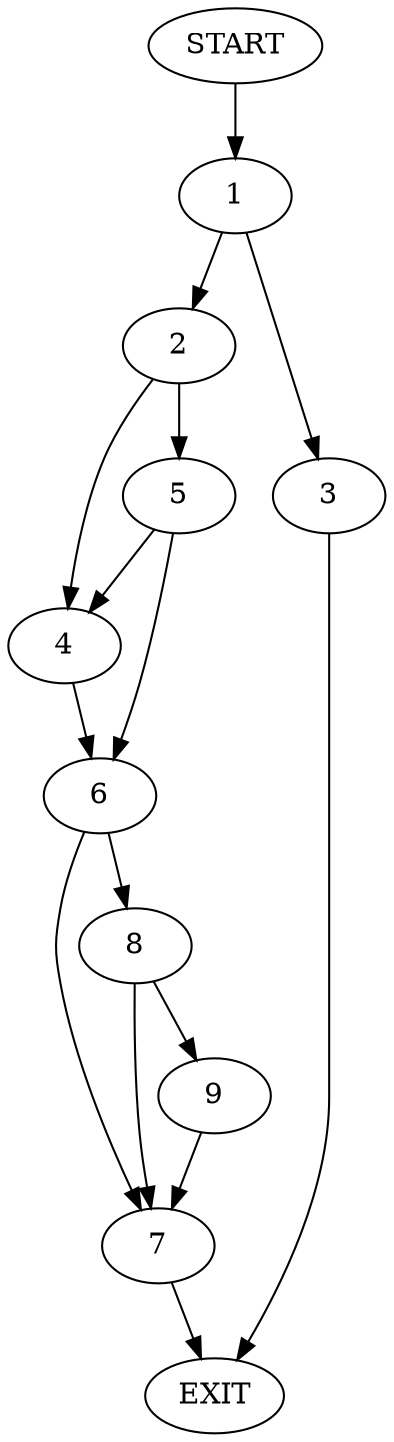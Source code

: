 digraph {
0 [label="START"]
10 [label="EXIT"]
0 -> 1
1 -> 2
1 -> 3
3 -> 10
2 -> 4
2 -> 5
5 -> 6
5 -> 4
4 -> 6
6 -> 7
6 -> 8
7 -> 10
8 -> 7
8 -> 9
9 -> 7
}
